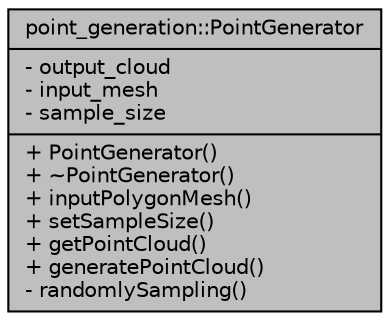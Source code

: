 digraph "point_generation::PointGenerator"
{
 // INTERACTIVE_SVG=YES
 // LATEX_PDF_SIZE
  edge [fontname="Helvetica",fontsize="10",labelfontname="Helvetica",labelfontsize="10"];
  node [fontname="Helvetica",fontsize="10",shape=record];
  Node1 [label="{point_generation::PointGenerator\n|- output_cloud\l- input_mesh\l- sample_size\l|+ PointGenerator()\l+ ~PointGenerator()\l+ inputPolygonMesh()\l+ setSampleSize()\l+ getPointCloud()\l+ generatePointCloud()\l- randomlySampling()\l}",height=0.2,width=0.4,color="black", fillcolor="grey75", style="filled", fontcolor="black",tooltip="The PointGenerator class This class wraps the implementation of algorithms in order to generate point..."];
}
